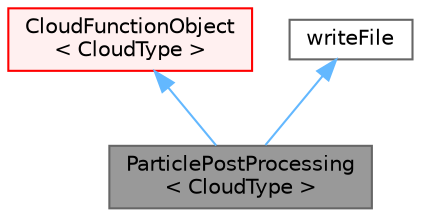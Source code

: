 digraph "ParticlePostProcessing&lt; CloudType &gt;"
{
 // LATEX_PDF_SIZE
  bgcolor="transparent";
  edge [fontname=Helvetica,fontsize=10,labelfontname=Helvetica,labelfontsize=10];
  node [fontname=Helvetica,fontsize=10,shape=box,height=0.2,width=0.4];
  Node1 [id="Node000001",label="ParticlePostProcessing\l\< CloudType \>",height=0.2,width=0.4,color="gray40", fillcolor="grey60", style="filled", fontcolor="black",tooltip="Writes out various standard Lagrangian data elements of particles hitting on a given list of patches ..."];
  Node2 -> Node1 [id="edge1_Node000001_Node000002",dir="back",color="steelblue1",style="solid",tooltip=" "];
  Node2 [id="Node000002",label="CloudFunctionObject\l\< CloudType \>",height=0.2,width=0.4,color="red", fillcolor="#FFF0F0", style="filled",URL="$classFoam_1_1CloudFunctionObject.html",tooltip="Templated cloud function object base class."];
  Node5 -> Node1 [id="edge2_Node000001_Node000005",dir="back",color="steelblue1",style="solid",tooltip=" "];
  Node5 [id="Node000005",label="writeFile",height=0.2,width=0.4,color="gray40", fillcolor="white", style="filled",URL="$classFoam_1_1functionObjects_1_1writeFile.html",tooltip="Base class for writing single files from the function objects."];
}
